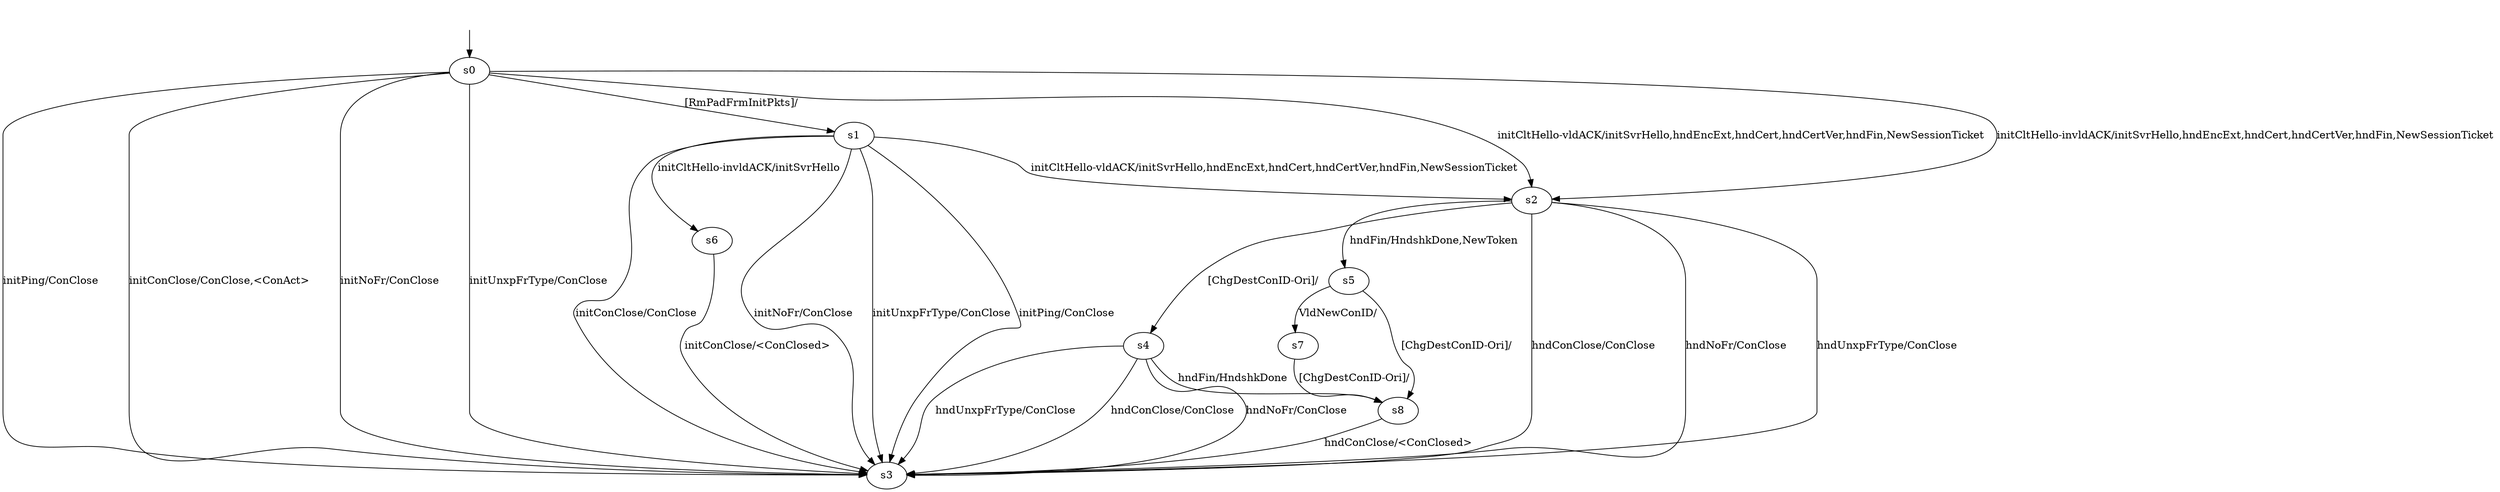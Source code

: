 digraph "../results/quantModels/quant-B-0/learnedModel" {
s0 [label=s0];
s1 [label=s1];
s2 [label=s2];
s3 [label=s3];
s4 [label=s4];
s5 [label=s5];
s6 [label=s6];
s7 [label=s7];
s8 [label=s8];
s0 -> s3  [label="initPing/ConClose "];
s0 -> s3  [label="initConClose/ConClose,<ConAct> "];
s0 -> s2  [label="initCltHello-vldACK/initSvrHello,hndEncExt,hndCert,hndCertVer,hndFin,NewSessionTicket "];
s0 -> s2  [label="initCltHello-invldACK/initSvrHello,hndEncExt,hndCert,hndCertVer,hndFin,NewSessionTicket "];
s0 -> s3  [label="initNoFr/ConClose "];
s0 -> s3  [label="initUnxpFrType/ConClose "];
s0 -> s1  [label="[RmPadFrmInitPkts]/ "];
s1 -> s3  [label="initPing/ConClose "];
s1 -> s3  [label="initConClose/ConClose "];
s1 -> s2  [label="initCltHello-vldACK/initSvrHello,hndEncExt,hndCert,hndCertVer,hndFin,NewSessionTicket "];
s1 -> s6  [label="initCltHello-invldACK/initSvrHello "];
s1 -> s3  [label="initNoFr/ConClose "];
s1 -> s3  [label="initUnxpFrType/ConClose "];
s2 -> s5  [label="hndFin/HndshkDone,NewToken "];
s2 -> s3  [label="hndConClose/ConClose "];
s2 -> s3  [label="hndNoFr/ConClose "];
s2 -> s3  [label="hndUnxpFrType/ConClose "];
s2 -> s4  [label="[ChgDestConID-Ori]/ "];
s4 -> s8  [label="hndFin/HndshkDone "];
s4 -> s3  [label="hndConClose/ConClose "];
s4 -> s3  [label="hndNoFr/ConClose "];
s4 -> s3  [label="hndUnxpFrType/ConClose "];
s5 -> s7  [label="VldNewConID/ "];
s5 -> s8  [label="[ChgDestConID-Ori]/ "];
s6 -> s3  [label="initConClose/<ConClosed> "];
s7 -> s8  [label="[ChgDestConID-Ori]/ "];
s8 -> s3  [label="hndConClose/<ConClosed> "];
__start0 [label="", shape=none];
__start0 -> s0  [label=""];
}
